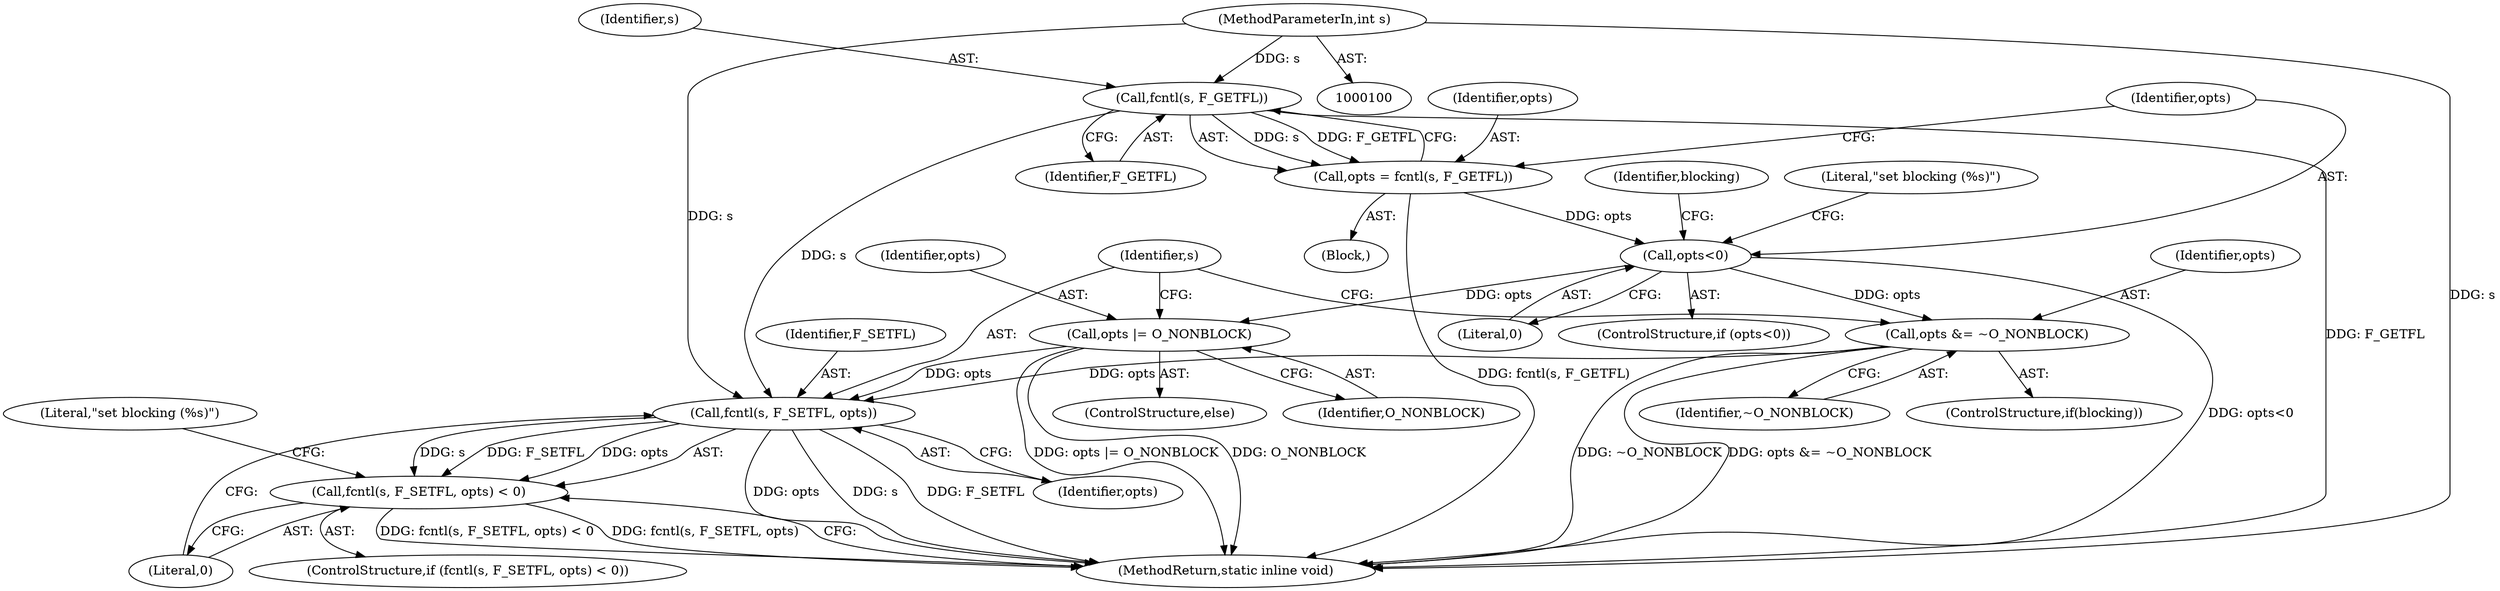 digraph "1_Android_472271b153c5dc53c28beac55480a8d8434b2d5c_43@del" {
"1000107" [label="(Call,fcntl(s, F_GETFL))"];
"1000101" [label="(MethodParameterIn,int s)"];
"1000105" [label="(Call,opts = fcntl(s, F_GETFL))"];
"1000111" [label="(Call,opts<0)"];
"1000120" [label="(Call,opts &= ~O_NONBLOCK)"];
"1000129" [label="(Call,fcntl(s, F_SETFL, opts))"];
"1000128" [label="(Call,fcntl(s, F_SETFL, opts) < 0)"];
"1000124" [label="(Call,opts |= O_NONBLOCK)"];
"1000111" [label="(Call,opts<0)"];
"1000110" [label="(ControlStructure,if (opts<0))"];
"1000101" [label="(MethodParameterIn,int s)"];
"1000131" [label="(Identifier,F_SETFL)"];
"1000109" [label="(Identifier,F_GETFL)"];
"1000112" [label="(Identifier,opts)"];
"1000115" [label="(Literal,\"set blocking (%s)\")"];
"1000120" [label="(Call,opts &= ~O_NONBLOCK)"];
"1000128" [label="(Call,fcntl(s, F_SETFL, opts) < 0)"];
"1000130" [label="(Identifier,s)"];
"1000121" [label="(Identifier,opts)"];
"1000107" [label="(Call,fcntl(s, F_GETFL))"];
"1000138" [label="(MethodReturn,static inline void)"];
"1000129" [label="(Call,fcntl(s, F_SETFL, opts))"];
"1000106" [label="(Identifier,opts)"];
"1000132" [label="(Identifier,opts)"];
"1000123" [label="(ControlStructure,else)"];
"1000119" [label="(Identifier,blocking)"];
"1000124" [label="(Call,opts |= O_NONBLOCK)"];
"1000125" [label="(Identifier,opts)"];
"1000122" [label="(Identifier,~O_NONBLOCK)"];
"1000108" [label="(Identifier,s)"];
"1000103" [label="(Block,)"];
"1000133" [label="(Literal,0)"];
"1000118" [label="(ControlStructure,if(blocking))"];
"1000105" [label="(Call,opts = fcntl(s, F_GETFL))"];
"1000127" [label="(ControlStructure,if (fcntl(s, F_SETFL, opts) < 0))"];
"1000135" [label="(Literal,\"set blocking (%s)\")"];
"1000126" [label="(Identifier,O_NONBLOCK)"];
"1000113" [label="(Literal,0)"];
"1000107" -> "1000105"  [label="AST: "];
"1000107" -> "1000109"  [label="CFG: "];
"1000108" -> "1000107"  [label="AST: "];
"1000109" -> "1000107"  [label="AST: "];
"1000105" -> "1000107"  [label="CFG: "];
"1000107" -> "1000138"  [label="DDG: F_GETFL"];
"1000107" -> "1000105"  [label="DDG: s"];
"1000107" -> "1000105"  [label="DDG: F_GETFL"];
"1000101" -> "1000107"  [label="DDG: s"];
"1000107" -> "1000129"  [label="DDG: s"];
"1000101" -> "1000100"  [label="AST: "];
"1000101" -> "1000138"  [label="DDG: s"];
"1000101" -> "1000129"  [label="DDG: s"];
"1000105" -> "1000103"  [label="AST: "];
"1000106" -> "1000105"  [label="AST: "];
"1000112" -> "1000105"  [label="CFG: "];
"1000105" -> "1000138"  [label="DDG: fcntl(s, F_GETFL)"];
"1000105" -> "1000111"  [label="DDG: opts"];
"1000111" -> "1000110"  [label="AST: "];
"1000111" -> "1000113"  [label="CFG: "];
"1000112" -> "1000111"  [label="AST: "];
"1000113" -> "1000111"  [label="AST: "];
"1000115" -> "1000111"  [label="CFG: "];
"1000119" -> "1000111"  [label="CFG: "];
"1000111" -> "1000138"  [label="DDG: opts<0"];
"1000111" -> "1000120"  [label="DDG: opts"];
"1000111" -> "1000124"  [label="DDG: opts"];
"1000120" -> "1000118"  [label="AST: "];
"1000120" -> "1000122"  [label="CFG: "];
"1000121" -> "1000120"  [label="AST: "];
"1000122" -> "1000120"  [label="AST: "];
"1000130" -> "1000120"  [label="CFG: "];
"1000120" -> "1000138"  [label="DDG: opts &= ~O_NONBLOCK"];
"1000120" -> "1000138"  [label="DDG: ~O_NONBLOCK"];
"1000120" -> "1000129"  [label="DDG: opts"];
"1000129" -> "1000128"  [label="AST: "];
"1000129" -> "1000132"  [label="CFG: "];
"1000130" -> "1000129"  [label="AST: "];
"1000131" -> "1000129"  [label="AST: "];
"1000132" -> "1000129"  [label="AST: "];
"1000133" -> "1000129"  [label="CFG: "];
"1000129" -> "1000138"  [label="DDG: opts"];
"1000129" -> "1000138"  [label="DDG: s"];
"1000129" -> "1000138"  [label="DDG: F_SETFL"];
"1000129" -> "1000128"  [label="DDG: s"];
"1000129" -> "1000128"  [label="DDG: F_SETFL"];
"1000129" -> "1000128"  [label="DDG: opts"];
"1000124" -> "1000129"  [label="DDG: opts"];
"1000128" -> "1000127"  [label="AST: "];
"1000128" -> "1000133"  [label="CFG: "];
"1000133" -> "1000128"  [label="AST: "];
"1000135" -> "1000128"  [label="CFG: "];
"1000138" -> "1000128"  [label="CFG: "];
"1000128" -> "1000138"  [label="DDG: fcntl(s, F_SETFL, opts) < 0"];
"1000128" -> "1000138"  [label="DDG: fcntl(s, F_SETFL, opts)"];
"1000124" -> "1000123"  [label="AST: "];
"1000124" -> "1000126"  [label="CFG: "];
"1000125" -> "1000124"  [label="AST: "];
"1000126" -> "1000124"  [label="AST: "];
"1000130" -> "1000124"  [label="CFG: "];
"1000124" -> "1000138"  [label="DDG: O_NONBLOCK"];
"1000124" -> "1000138"  [label="DDG: opts |= O_NONBLOCK"];
}

